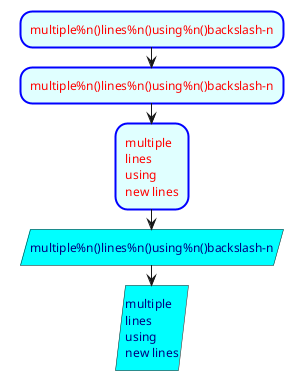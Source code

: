 {
  "sha1": "trcvxcm2dlee43to8v2sa4y3gsbp8sj",
  "insertion": {
    "when": "2024-06-04T17:28:46.644Z",
    "url": "https://github.com/plantuml/plantuml/issues/1534",
    "user": "plantuml@gmail.com"
  }
}
@startuml
<style>
.test  {
  LineColor blue
  BackgroundColor lightCyan
  LineThickness 2
  ArrowThickness 0.5
  FontName Arial Narrow
  FontColor red
}
.save {
  FontColor navy
  BackGroundColor Cyan
}
</style>

<<test>>:multiple%n()lines%n()using%n()backslash-n;
/'
<<test>>:multiple
lines
using
new lines;
'/
:multiple%n()lines%n()using%n()backslash-n; <<test>>
:multiple
lines
using
new lines; <<test>>

:multiple%n()lines%n()using%n()backslash-n; <<save>>
:multiple
lines
using
new lines; <<save>>
@enduml
